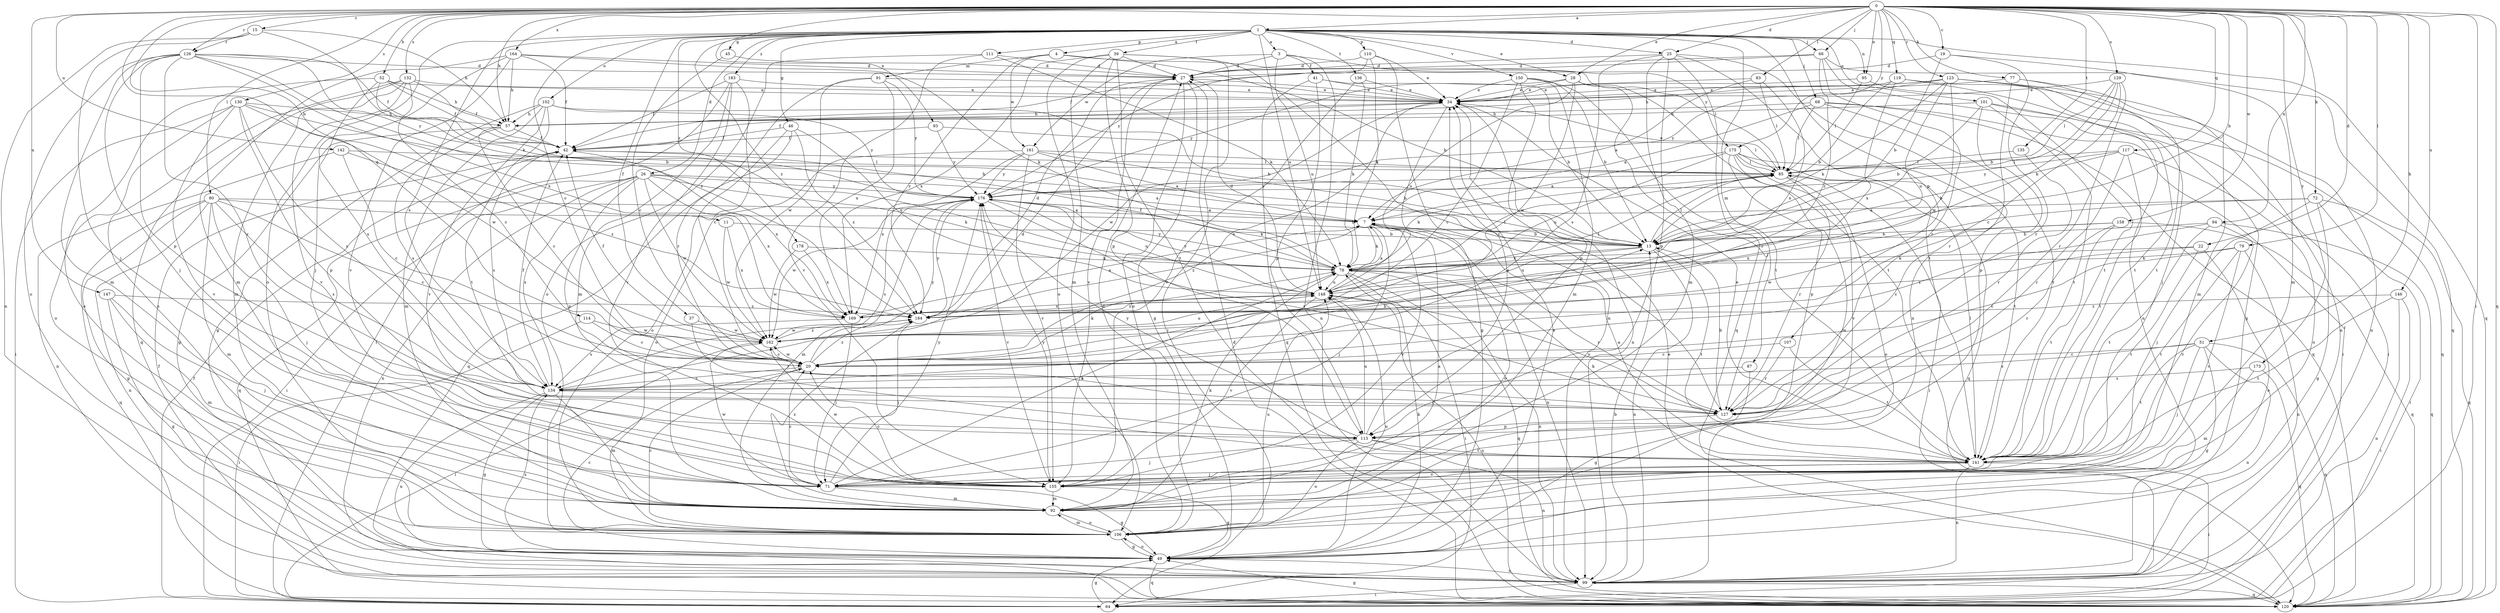 strict digraph  {
0;
1;
3;
4;
7;
11;
13;
15;
19;
20;
22;
25;
26;
27;
28;
34;
37;
39;
41;
42;
45;
46;
49;
51;
52;
57;
64;
66;
68;
71;
72;
77;
78;
79;
80;
83;
85;
87;
91;
92;
93;
94;
95;
99;
101;
102;
106;
107;
110;
111;
113;
114;
117;
119;
120;
123;
126;
127;
129;
130;
132;
134;
135;
136;
141;
142;
146;
147;
148;
150;
155;
158;
161;
162;
164;
169;
173;
175;
176;
178;
183;
184;
0 -> 1  [label=a];
0 -> 11  [label=b];
0 -> 13  [label=b];
0 -> 15  [label=c];
0 -> 19  [label=c];
0 -> 22  [label=d];
0 -> 25  [label=d];
0 -> 28  [label=e];
0 -> 51  [label=h];
0 -> 52  [label=h];
0 -> 57  [label=h];
0 -> 64  [label=i];
0 -> 66  [label=j];
0 -> 72  [label=k];
0 -> 77  [label=k];
0 -> 79  [label=l];
0 -> 80  [label=l];
0 -> 83  [label=l];
0 -> 93  [label=n];
0 -> 94  [label=n];
0 -> 95  [label=n];
0 -> 114  [label=q];
0 -> 117  [label=q];
0 -> 119  [label=q];
0 -> 120  [label=q];
0 -> 123  [label=r];
0 -> 126  [label=r];
0 -> 129  [label=s];
0 -> 130  [label=s];
0 -> 132  [label=s];
0 -> 135  [label=t];
0 -> 142  [label=u];
0 -> 146  [label=u];
0 -> 147  [label=u];
0 -> 158  [label=w];
0 -> 164  [label=x];
0 -> 173  [label=y];
0 -> 175  [label=y];
1 -> 3  [label=a];
1 -> 4  [label=a];
1 -> 20  [label=c];
1 -> 25  [label=d];
1 -> 26  [label=d];
1 -> 28  [label=e];
1 -> 37  [label=f];
1 -> 39  [label=f];
1 -> 45  [label=g];
1 -> 46  [label=g];
1 -> 66  [label=j];
1 -> 68  [label=j];
1 -> 87  [label=m];
1 -> 95  [label=n];
1 -> 101  [label=o];
1 -> 102  [label=o];
1 -> 106  [label=o];
1 -> 107  [label=p];
1 -> 110  [label=p];
1 -> 111  [label=p];
1 -> 120  [label=q];
1 -> 134  [label=s];
1 -> 136  [label=t];
1 -> 148  [label=u];
1 -> 150  [label=v];
1 -> 178  [label=z];
1 -> 183  [label=z];
1 -> 184  [label=z];
3 -> 27  [label=d];
3 -> 41  [label=f];
3 -> 99  [label=n];
3 -> 148  [label=u];
3 -> 161  [label=w];
3 -> 175  [label=y];
4 -> 13  [label=b];
4 -> 85  [label=l];
4 -> 91  [label=m];
4 -> 161  [label=w];
4 -> 184  [label=z];
7 -> 13  [label=b];
7 -> 71  [label=j];
7 -> 78  [label=k];
7 -> 99  [label=n];
7 -> 106  [label=o];
7 -> 155  [label=v];
7 -> 184  [label=z];
11 -> 13  [label=b];
11 -> 162  [label=w];
11 -> 169  [label=x];
13 -> 78  [label=k];
13 -> 85  [label=l];
13 -> 99  [label=n];
13 -> 141  [label=t];
13 -> 148  [label=u];
15 -> 57  [label=h];
15 -> 71  [label=j];
15 -> 78  [label=k];
15 -> 99  [label=n];
15 -> 126  [label=r];
19 -> 13  [label=b];
19 -> 27  [label=d];
19 -> 92  [label=m];
19 -> 127  [label=r];
20 -> 13  [label=b];
20 -> 34  [label=e];
20 -> 78  [label=k];
20 -> 134  [label=s];
20 -> 162  [label=w];
20 -> 176  [label=y];
20 -> 184  [label=z];
22 -> 78  [label=k];
22 -> 106  [label=o];
22 -> 141  [label=t];
22 -> 184  [label=z];
25 -> 27  [label=d];
25 -> 92  [label=m];
25 -> 99  [label=n];
25 -> 113  [label=p];
25 -> 120  [label=q];
25 -> 134  [label=s];
25 -> 141  [label=t];
26 -> 7  [label=a];
26 -> 64  [label=i];
26 -> 78  [label=k];
26 -> 99  [label=n];
26 -> 113  [label=p];
26 -> 120  [label=q];
26 -> 134  [label=s];
26 -> 162  [label=w];
26 -> 169  [label=x];
26 -> 176  [label=y];
27 -> 34  [label=e];
27 -> 49  [label=g];
27 -> 106  [label=o];
27 -> 155  [label=v];
28 -> 34  [label=e];
28 -> 127  [label=r];
28 -> 141  [label=t];
28 -> 148  [label=u];
28 -> 162  [label=w];
28 -> 176  [label=y];
34 -> 42  [label=f];
34 -> 49  [label=g];
34 -> 57  [label=h];
34 -> 99  [label=n];
34 -> 162  [label=w];
37 -> 127  [label=r];
37 -> 162  [label=w];
39 -> 27  [label=d];
39 -> 64  [label=i];
39 -> 92  [label=m];
39 -> 106  [label=o];
39 -> 113  [label=p];
39 -> 127  [label=r];
39 -> 141  [label=t];
39 -> 169  [label=x];
41 -> 13  [label=b];
41 -> 34  [label=e];
41 -> 113  [label=p];
41 -> 120  [label=q];
42 -> 85  [label=l];
42 -> 134  [label=s];
42 -> 169  [label=x];
45 -> 20  [label=c];
45 -> 27  [label=d];
46 -> 42  [label=f];
46 -> 106  [label=o];
46 -> 120  [label=q];
46 -> 148  [label=u];
46 -> 184  [label=z];
49 -> 20  [label=c];
49 -> 34  [label=e];
49 -> 78  [label=k];
49 -> 99  [label=n];
49 -> 106  [label=o];
49 -> 120  [label=q];
49 -> 134  [label=s];
49 -> 148  [label=u];
51 -> 20  [label=c];
51 -> 49  [label=g];
51 -> 71  [label=j];
51 -> 99  [label=n];
51 -> 120  [label=q];
51 -> 134  [label=s];
51 -> 141  [label=t];
52 -> 13  [label=b];
52 -> 34  [label=e];
52 -> 42  [label=f];
52 -> 57  [label=h];
52 -> 106  [label=o];
52 -> 134  [label=s];
57 -> 20  [label=c];
57 -> 42  [label=f];
57 -> 49  [label=g];
57 -> 134  [label=s];
64 -> 42  [label=f];
64 -> 49  [label=g];
66 -> 27  [label=d];
66 -> 42  [label=f];
66 -> 99  [label=n];
66 -> 120  [label=q];
66 -> 127  [label=r];
66 -> 184  [label=z];
68 -> 7  [label=a];
68 -> 57  [label=h];
68 -> 64  [label=i];
68 -> 85  [label=l];
68 -> 120  [label=q];
68 -> 141  [label=t];
71 -> 20  [label=c];
71 -> 49  [label=g];
71 -> 78  [label=k];
71 -> 92  [label=m];
71 -> 162  [label=w];
71 -> 176  [label=y];
72 -> 7  [label=a];
72 -> 49  [label=g];
72 -> 64  [label=i];
72 -> 71  [label=j];
72 -> 120  [label=q];
72 -> 169  [label=x];
77 -> 34  [label=e];
77 -> 92  [label=m];
77 -> 127  [label=r];
77 -> 141  [label=t];
78 -> 42  [label=f];
78 -> 64  [label=i];
78 -> 85  [label=l];
78 -> 99  [label=n];
78 -> 120  [label=q];
78 -> 127  [label=r];
78 -> 148  [label=u];
78 -> 176  [label=y];
79 -> 20  [label=c];
79 -> 78  [label=k];
79 -> 99  [label=n];
79 -> 141  [label=t];
79 -> 155  [label=v];
80 -> 7  [label=a];
80 -> 13  [label=b];
80 -> 20  [label=c];
80 -> 49  [label=g];
80 -> 71  [label=j];
80 -> 92  [label=m];
80 -> 99  [label=n];
80 -> 120  [label=q];
80 -> 134  [label=s];
83 -> 7  [label=a];
83 -> 34  [label=e];
83 -> 85  [label=l];
83 -> 169  [label=x];
85 -> 34  [label=e];
85 -> 64  [label=i];
85 -> 78  [label=k];
85 -> 106  [label=o];
85 -> 127  [label=r];
85 -> 176  [label=y];
87 -> 49  [label=g];
87 -> 134  [label=s];
91 -> 34  [label=e];
91 -> 127  [label=r];
91 -> 162  [label=w];
91 -> 169  [label=x];
91 -> 176  [label=y];
92 -> 7  [label=a];
92 -> 78  [label=k];
92 -> 106  [label=o];
92 -> 184  [label=z];
93 -> 42  [label=f];
93 -> 85  [label=l];
93 -> 176  [label=y];
94 -> 13  [label=b];
94 -> 20  [label=c];
94 -> 120  [label=q];
94 -> 141  [label=t];
94 -> 155  [label=v];
95 -> 34  [label=e];
95 -> 85  [label=l];
95 -> 141  [label=t];
99 -> 13  [label=b];
99 -> 42  [label=f];
99 -> 64  [label=i];
99 -> 120  [label=q];
101 -> 13  [label=b];
101 -> 57  [label=h];
101 -> 64  [label=i];
101 -> 113  [label=p];
101 -> 120  [label=q];
101 -> 141  [label=t];
102 -> 13  [label=b];
102 -> 49  [label=g];
102 -> 57  [label=h];
102 -> 92  [label=m];
102 -> 141  [label=t];
102 -> 155  [label=v];
102 -> 176  [label=y];
106 -> 20  [label=c];
106 -> 27  [label=d];
106 -> 49  [label=g];
106 -> 92  [label=m];
106 -> 148  [label=u];
107 -> 20  [label=c];
107 -> 127  [label=r];
107 -> 141  [label=t];
110 -> 27  [label=d];
110 -> 34  [label=e];
110 -> 78  [label=k];
110 -> 99  [label=n];
110 -> 176  [label=y];
111 -> 27  [label=d];
111 -> 78  [label=k];
111 -> 106  [label=o];
111 -> 155  [label=v];
113 -> 34  [label=e];
113 -> 71  [label=j];
113 -> 99  [label=n];
113 -> 106  [label=o];
113 -> 141  [label=t];
113 -> 148  [label=u];
113 -> 176  [label=y];
114 -> 20  [label=c];
114 -> 64  [label=i];
114 -> 162  [label=w];
117 -> 13  [label=b];
117 -> 85  [label=l];
117 -> 106  [label=o];
117 -> 127  [label=r];
117 -> 141  [label=t];
117 -> 176  [label=y];
119 -> 13  [label=b];
119 -> 34  [label=e];
119 -> 71  [label=j];
119 -> 99  [label=n];
119 -> 169  [label=x];
120 -> 27  [label=d];
120 -> 34  [label=e];
120 -> 49  [label=g];
120 -> 148  [label=u];
123 -> 34  [label=e];
123 -> 49  [label=g];
123 -> 57  [label=h];
123 -> 78  [label=k];
123 -> 99  [label=n];
123 -> 141  [label=t];
123 -> 148  [label=u];
123 -> 162  [label=w];
123 -> 176  [label=y];
126 -> 27  [label=d];
126 -> 42  [label=f];
126 -> 71  [label=j];
126 -> 92  [label=m];
126 -> 106  [label=o];
126 -> 113  [label=p];
126 -> 127  [label=r];
126 -> 169  [label=x];
126 -> 176  [label=y];
126 -> 184  [label=z];
127 -> 13  [label=b];
127 -> 113  [label=p];
127 -> 148  [label=u];
129 -> 13  [label=b];
129 -> 20  [label=c];
129 -> 34  [label=e];
129 -> 78  [label=k];
129 -> 85  [label=l];
129 -> 127  [label=r];
130 -> 13  [label=b];
130 -> 57  [label=h];
130 -> 64  [label=i];
130 -> 106  [label=o];
130 -> 113  [label=p];
130 -> 134  [label=s];
130 -> 155  [label=v];
130 -> 162  [label=w];
132 -> 20  [label=c];
132 -> 34  [label=e];
132 -> 42  [label=f];
132 -> 92  [label=m];
132 -> 106  [label=o];
132 -> 120  [label=q];
132 -> 155  [label=v];
134 -> 27  [label=d];
134 -> 42  [label=f];
134 -> 49  [label=g];
134 -> 92  [label=m];
134 -> 99  [label=n];
134 -> 127  [label=r];
135 -> 85  [label=l];
135 -> 127  [label=r];
136 -> 34  [label=e];
136 -> 78  [label=k];
136 -> 155  [label=v];
141 -> 7  [label=a];
141 -> 34  [label=e];
141 -> 64  [label=i];
141 -> 71  [label=j];
141 -> 78  [label=k];
141 -> 85  [label=l];
141 -> 99  [label=n];
141 -> 155  [label=v];
142 -> 20  [label=c];
142 -> 85  [label=l];
142 -> 99  [label=n];
142 -> 184  [label=z];
146 -> 64  [label=i];
146 -> 99  [label=n];
146 -> 141  [label=t];
146 -> 184  [label=z];
147 -> 49  [label=g];
147 -> 71  [label=j];
147 -> 92  [label=m];
147 -> 184  [label=z];
148 -> 7  [label=a];
148 -> 27  [label=d];
148 -> 85  [label=l];
148 -> 155  [label=v];
148 -> 169  [label=x];
148 -> 176  [label=y];
148 -> 184  [label=z];
150 -> 13  [label=b];
150 -> 20  [label=c];
150 -> 34  [label=e];
150 -> 92  [label=m];
150 -> 113  [label=p];
150 -> 141  [label=t];
155 -> 20  [label=c];
155 -> 49  [label=g];
155 -> 92  [label=m];
155 -> 162  [label=w];
155 -> 176  [label=y];
158 -> 13  [label=b];
158 -> 120  [label=q];
158 -> 127  [label=r];
158 -> 141  [label=t];
158 -> 162  [label=w];
161 -> 7  [label=a];
161 -> 13  [label=b];
161 -> 85  [label=l];
161 -> 106  [label=o];
161 -> 155  [label=v];
161 -> 169  [label=x];
161 -> 176  [label=y];
162 -> 20  [label=c];
162 -> 42  [label=f];
162 -> 64  [label=i];
162 -> 148  [label=u];
162 -> 184  [label=z];
164 -> 27  [label=d];
164 -> 42  [label=f];
164 -> 57  [label=h];
164 -> 71  [label=j];
164 -> 78  [label=k];
164 -> 92  [label=m];
164 -> 155  [label=v];
169 -> 7  [label=a];
169 -> 71  [label=j];
169 -> 134  [label=s];
173 -> 92  [label=m];
173 -> 120  [label=q];
173 -> 134  [label=s];
175 -> 7  [label=a];
175 -> 85  [label=l];
175 -> 92  [label=m];
175 -> 113  [label=p];
175 -> 120  [label=q];
175 -> 141  [label=t];
175 -> 148  [label=u];
175 -> 155  [label=v];
176 -> 7  [label=a];
176 -> 78  [label=k];
176 -> 92  [label=m];
176 -> 127  [label=r];
176 -> 134  [label=s];
176 -> 148  [label=u];
176 -> 155  [label=v];
176 -> 162  [label=w];
178 -> 78  [label=k];
178 -> 162  [label=w];
178 -> 169  [label=x];
183 -> 20  [label=c];
183 -> 34  [label=e];
183 -> 42  [label=f];
183 -> 64  [label=i];
183 -> 92  [label=m];
183 -> 155  [label=v];
184 -> 27  [label=d];
184 -> 71  [label=j];
184 -> 162  [label=w];
184 -> 176  [label=y];
}
